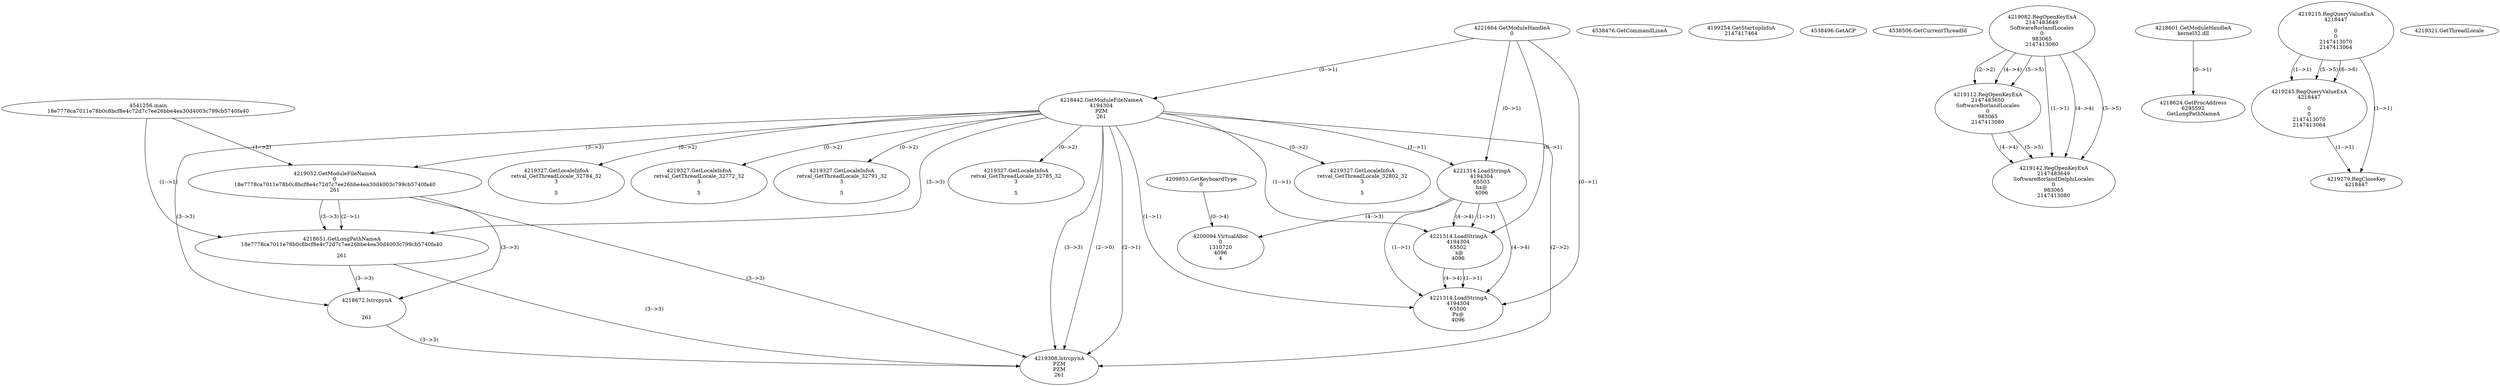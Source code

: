 // Global SCDG with merge call
digraph {
	0 [label="4541256.main
18e7778ca7011e78b0c8bcf8e4c72d7c7ee26bbe4ea30d4003c799cb5740fa40"]
	1 [label="4221664.GetModuleHandleA
0"]
	2 [label="4209853.GetKeyboardType
0"]
	3 [label="4538476.GetCommandLineA
"]
	4 [label="4199254.GetStartupInfoA
2147417464"]
	5 [label="4538496.GetACP
"]
	6 [label="4538506.GetCurrentThreadId
"]
	7 [label="4218442.GetModuleFileNameA
4194304
PZM
261"]
	1 -> 7 [label="(0-->1)"]
	8 [label="4219052.GetModuleFileNameA
0
18e7778ca7011e78b0c8bcf8e4c72d7c7ee26bbe4ea30d4003c799cb5740fa40
261"]
	0 -> 8 [label="(1-->2)"]
	7 -> 8 [label="(3-->3)"]
	9 [label="4219082.RegOpenKeyExA
2147483649
Software\Borland\Locales
0
983065
2147413080"]
	10 [label="4218601.GetModuleHandleA
kernel32.dll"]
	11 [label="4218624.GetProcAddress
6295592
GetLongPathNameA"]
	10 -> 11 [label="(0-->1)"]
	12 [label="4218651.GetLongPathNameA
18e7778ca7011e78b0c8bcf8e4c72d7c7ee26bbe4ea30d4003c799cb5740fa40

261"]
	0 -> 12 [label="(1-->1)"]
	8 -> 12 [label="(2-->1)"]
	7 -> 12 [label="(3-->3)"]
	8 -> 12 [label="(3-->3)"]
	13 [label="4218672.lstrcpynA


261"]
	7 -> 13 [label="(3-->3)"]
	8 -> 13 [label="(3-->3)"]
	12 -> 13 [label="(3-->3)"]
	14 [label="4219215.RegQueryValueExA
4218447

0
0
2147413070
2147413064"]
	15 [label="4219245.RegQueryValueExA
4218447

0
0
2147413070
2147413064"]
	14 -> 15 [label="(1-->1)"]
	14 -> 15 [label="(5-->5)"]
	14 -> 15 [label="(6-->6)"]
	16 [label="4219279.RegCloseKey
4218447"]
	14 -> 16 [label="(1-->1)"]
	15 -> 16 [label="(1-->1)"]
	17 [label="4219112.RegOpenKeyExA
2147483650
Software\Borland\Locales
0
983065
2147413080"]
	9 -> 17 [label="(2-->2)"]
	9 -> 17 [label="(4-->4)"]
	9 -> 17 [label="(5-->5)"]
	18 [label="4219308.lstrcpynA
PZM
PZM
261"]
	7 -> 18 [label="(2-->1)"]
	7 -> 18 [label="(2-->2)"]
	7 -> 18 [label="(3-->3)"]
	8 -> 18 [label="(3-->3)"]
	12 -> 18 [label="(3-->3)"]
	13 -> 18 [label="(3-->3)"]
	7 -> 18 [label="(2-->0)"]
	19 [label="4219321.GetThreadLocale
"]
	20 [label="4219327.GetLocaleInfoA
retval_GetThreadLocale_32802_32
3

5"]
	7 -> 20 [label="(0-->2)"]
	21 [label="4221314.LoadStringA
4194304
65503
hx@
4096"]
	1 -> 21 [label="(0-->1)"]
	7 -> 21 [label="(1-->1)"]
	22 [label="4219327.GetLocaleInfoA
retval_GetThreadLocale_32784_32
3

5"]
	7 -> 22 [label="(0-->2)"]
	23 [label="4200094.VirtualAlloc
0
1310720
4096
4"]
	21 -> 23 [label="(4-->3)"]
	2 -> 23 [label="(0-->4)"]
	24 [label="4219142.RegOpenKeyExA
2147483649
Software\Borland\Delphi\Locales
0
983065
2147413080"]
	9 -> 24 [label="(1-->1)"]
	9 -> 24 [label="(4-->4)"]
	17 -> 24 [label="(4-->4)"]
	9 -> 24 [label="(5-->5)"]
	17 -> 24 [label="(5-->5)"]
	25 [label="4219327.GetLocaleInfoA
retval_GetThreadLocale_32772_32
3

5"]
	7 -> 25 [label="(0-->2)"]
	26 [label="4219327.GetLocaleInfoA
retval_GetThreadLocale_32791_32
3

5"]
	7 -> 26 [label="(0-->2)"]
	27 [label="4221314.LoadStringA
4194304
65502
`x@
4096"]
	1 -> 27 [label="(0-->1)"]
	7 -> 27 [label="(1-->1)"]
	21 -> 27 [label="(1-->1)"]
	21 -> 27 [label="(4-->4)"]
	28 [label="4221314.LoadStringA
4194304
65500
Px@
4096"]
	1 -> 28 [label="(0-->1)"]
	7 -> 28 [label="(1-->1)"]
	21 -> 28 [label="(1-->1)"]
	27 -> 28 [label="(1-->1)"]
	21 -> 28 [label="(4-->4)"]
	27 -> 28 [label="(4-->4)"]
	29 [label="4219327.GetLocaleInfoA
retval_GetThreadLocale_32785_32
3

5"]
	7 -> 29 [label="(0-->2)"]
}

